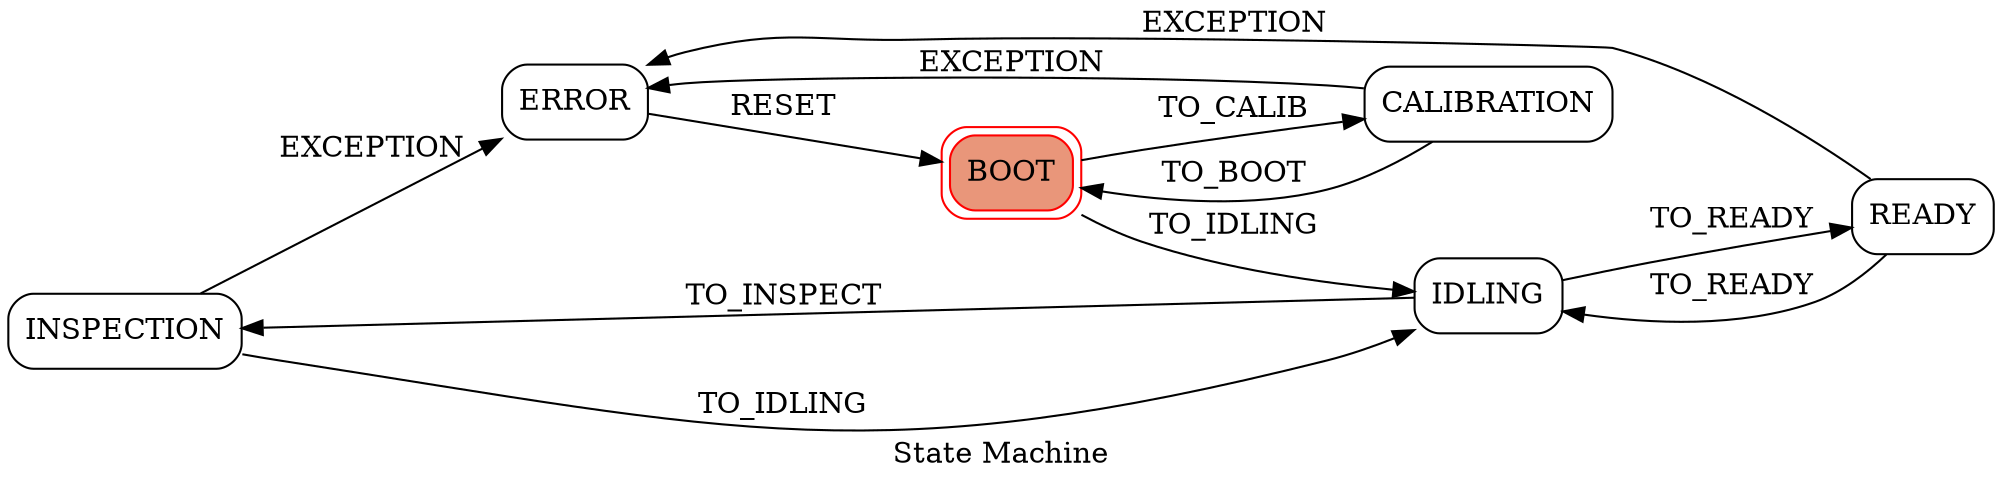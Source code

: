 digraph "State Machine" {
	graph [color=black directed=true fillcolor=white label="State Machine" rankdir=LR "strict"=false style=solid]
	node [color=black fillcolor=white peripheries=1 shape=rectangle style="rounded, filled"]
	edge [color=black]
	INSPECTION [label="INSPECTION\l"]
	ERROR [label="ERROR\l"]
	BOOT [label="BOOT\l" color=red fillcolor=darksalmon peripheries=2]
	CALIBRATION [label="CALIBRATION\l"]
	IDLING [label="IDLING\l"]
	READY [label="READY\l"]
	BOOT -> IDLING [label=TO_IDLING]
	BOOT -> CALIBRATION [label=TO_CALIB]
	INSPECTION -> IDLING [label=TO_IDLING]
	INSPECTION -> ERROR [label=EXCEPTION]
	IDLING -> INSPECTION [label=TO_INSPECT]
	IDLING -> READY [label=TO_READY]
	READY -> IDLING [label=TO_READY]
	READY -> ERROR [label=EXCEPTION]
	CALIBRATION -> ERROR [label=EXCEPTION]
	CALIBRATION -> BOOT [label=TO_BOOT]
	ERROR -> BOOT [label=RESET]
}
